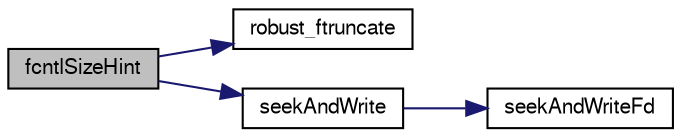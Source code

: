 digraph "fcntlSizeHint"
{
  edge [fontname="FreeSans",fontsize="10",labelfontname="FreeSans",labelfontsize="10"];
  node [fontname="FreeSans",fontsize="10",shape=record];
  rankdir="LR";
  Node107397 [label="fcntlSizeHint",height=0.2,width=0.4,color="black", fillcolor="grey75", style="filled", fontcolor="black"];
  Node107397 -> Node107398 [color="midnightblue",fontsize="10",style="solid",fontname="FreeSans"];
  Node107398 [label="robust_ftruncate",height=0.2,width=0.4,color="black", fillcolor="white", style="filled",URL="$sqlite3_8c.html#a06b890498ad27dd838ec6f17f3dfa5c2"];
  Node107397 -> Node107399 [color="midnightblue",fontsize="10",style="solid",fontname="FreeSans"];
  Node107399 [label="seekAndWrite",height=0.2,width=0.4,color="black", fillcolor="white", style="filled",URL="$sqlite3_8c.html#ad863c78df6608ad70a90ca625c97f772"];
  Node107399 -> Node107400 [color="midnightblue",fontsize="10",style="solid",fontname="FreeSans"];
  Node107400 [label="seekAndWriteFd",height=0.2,width=0.4,color="black", fillcolor="white", style="filled",URL="$sqlite3_8c.html#a895b2d10c731bd0795d183c55e703602"];
}
